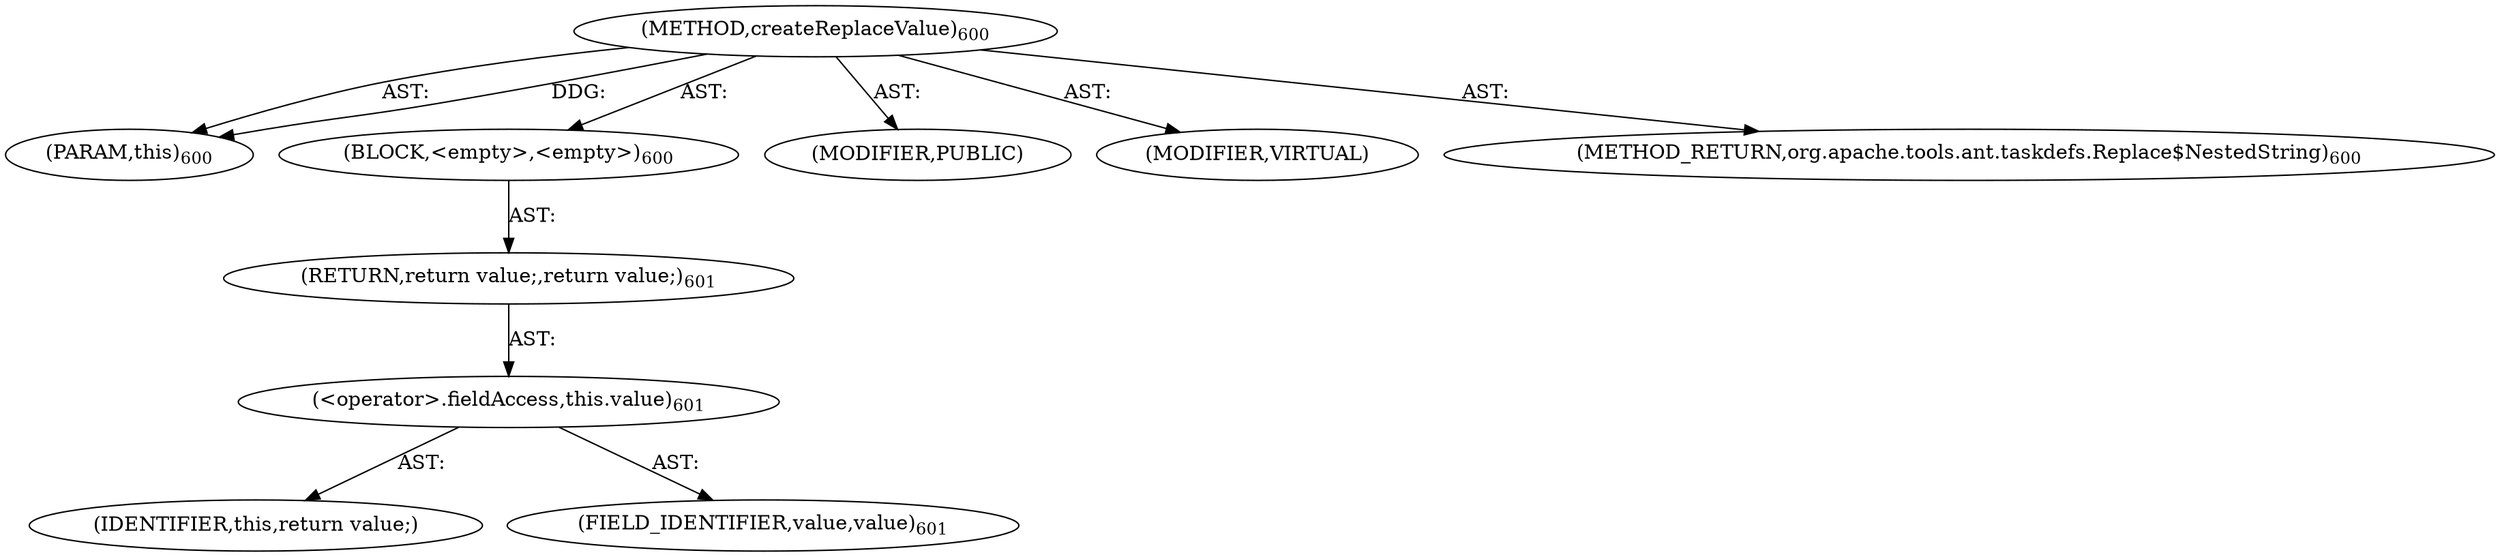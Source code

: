 digraph "createReplaceValue" {  
"111669149722" [label = <(METHOD,createReplaceValue)<SUB>600</SUB>> ]
"115964117035" [label = <(PARAM,this)<SUB>600</SUB>> ]
"25769803870" [label = <(BLOCK,&lt;empty&gt;,&lt;empty&gt;)<SUB>600</SUB>> ]
"146028888075" [label = <(RETURN,return value;,return value;)<SUB>601</SUB>> ]
"30064771507" [label = <(&lt;operator&gt;.fieldAccess,this.value)<SUB>601</SUB>> ]
"68719477075" [label = <(IDENTIFIER,this,return value;)> ]
"55834574946" [label = <(FIELD_IDENTIFIER,value,value)<SUB>601</SUB>> ]
"133143986247" [label = <(MODIFIER,PUBLIC)> ]
"133143986248" [label = <(MODIFIER,VIRTUAL)> ]
"128849018906" [label = <(METHOD_RETURN,org.apache.tools.ant.taskdefs.Replace$NestedString)<SUB>600</SUB>> ]
  "111669149722" -> "115964117035"  [ label = "AST: "] 
  "111669149722" -> "25769803870"  [ label = "AST: "] 
  "111669149722" -> "133143986247"  [ label = "AST: "] 
  "111669149722" -> "133143986248"  [ label = "AST: "] 
  "111669149722" -> "128849018906"  [ label = "AST: "] 
  "25769803870" -> "146028888075"  [ label = "AST: "] 
  "146028888075" -> "30064771507"  [ label = "AST: "] 
  "30064771507" -> "68719477075"  [ label = "AST: "] 
  "30064771507" -> "55834574946"  [ label = "AST: "] 
  "111669149722" -> "115964117035"  [ label = "DDG: "] 
}
